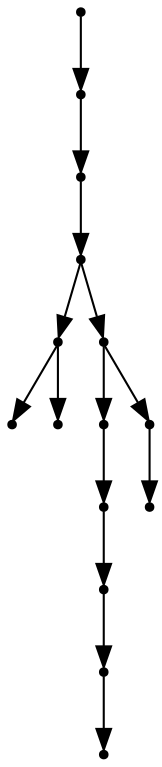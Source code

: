 digraph {
  14 [shape=point];
  13 [shape=point];
  12 [shape=point];
  11 [shape=point];
  2 [shape=point];
  0 [shape=point];
  1 [shape=point];
  10 [shape=point];
  7 [shape=point];
  6 [shape=point];
  5 [shape=point];
  4 [shape=point];
  3 [shape=point];
  9 [shape=point];
  8 [shape=point];
14 -> 13;
13 -> 12;
12 -> 11;
11 -> 2;
2 -> 0;
2 -> 1;
11 -> 10;
10 -> 7;
7 -> 6;
6 -> 5;
5 -> 4;
4 -> 3;
10 -> 9;
9 -> 8;
}
